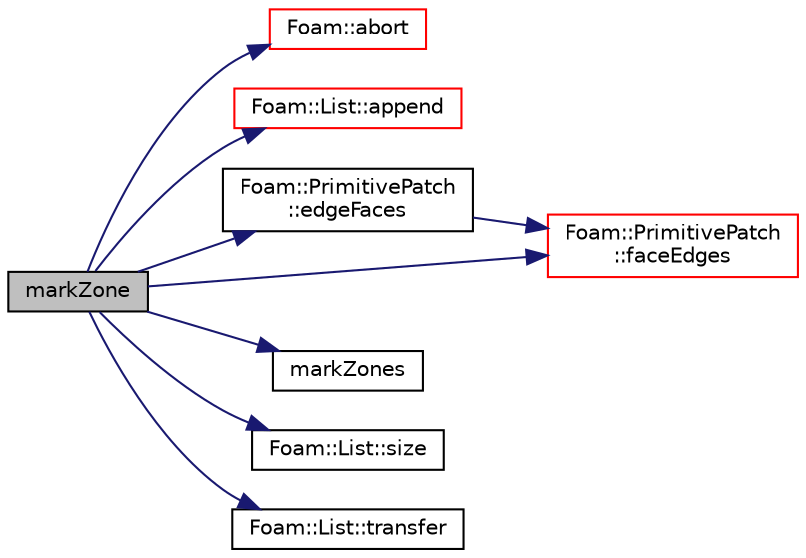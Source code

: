 digraph "markZone"
{
  bgcolor="transparent";
  edge [fontname="Helvetica",fontsize="10",labelfontname="Helvetica",labelfontsize="10"];
  node [fontname="Helvetica",fontsize="10",shape=record];
  rankdir="LR";
  Node1 [label="markZone",height=0.2,width=0.4,color="black", fillcolor="grey75", style="filled", fontcolor="black"];
  Node1 -> Node2 [color="midnightblue",fontsize="10",style="solid",fontname="Helvetica"];
  Node2 [label="Foam::abort",height=0.2,width=0.4,color="red",URL="$a10887.html#a447107a607d03e417307c203fa5fb44b"];
  Node1 -> Node3 [color="midnightblue",fontsize="10",style="solid",fontname="Helvetica"];
  Node3 [label="Foam::List::append",height=0.2,width=0.4,color="red",URL="$a01392.html#a399dd2bf0d9a32016717dc90126f016b",tooltip="Append an element at the end of the list. "];
  Node1 -> Node4 [color="midnightblue",fontsize="10",style="solid",fontname="Helvetica"];
  Node4 [label="Foam::PrimitivePatch\l::edgeFaces",height=0.2,width=0.4,color="black",URL="$a02016.html#ab456054a1e7e1a07261799f50167916f",tooltip="Return edge-face addressing. "];
  Node4 -> Node5 [color="midnightblue",fontsize="10",style="solid",fontname="Helvetica"];
  Node5 [label="Foam::PrimitivePatch\l::faceEdges",height=0.2,width=0.4,color="red",URL="$a02016.html#af8f18d40d14450677bb24334032e7638",tooltip="Return face-edge addressing. "];
  Node1 -> Node5 [color="midnightblue",fontsize="10",style="solid",fontname="Helvetica"];
  Node1 -> Node6 [color="midnightblue",fontsize="10",style="solid",fontname="Helvetica"];
  Node6 [label="markZones",height=0.2,width=0.4,color="black",URL="$a01851.html#a1588f8b32e536d312c8e21fd1885ec68",tooltip="Size and fills faceZone with zone of face. "];
  Node1 -> Node7 [color="midnightblue",fontsize="10",style="solid",fontname="Helvetica"];
  Node7 [label="Foam::List::size",height=0.2,width=0.4,color="black",URL="$a01392.html#a8a5f6fa29bd4b500caf186f60245b384",tooltip="Override size to be inconsistent with allocated storage. "];
  Node1 -> Node8 [color="midnightblue",fontsize="10",style="solid",fontname="Helvetica"];
  Node8 [label="Foam::List::transfer",height=0.2,width=0.4,color="black",URL="$a01392.html#a25ad1d2084d16b234b0cf91c07e832c0",tooltip="Transfer the contents of the argument List into this list. "];
}
